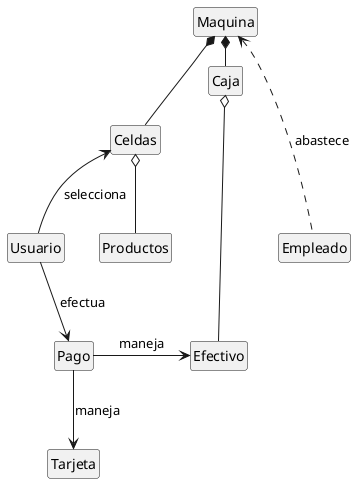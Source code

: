 @startuml diagramaDeClasesRelaciones
hide empty members
hide circles

class Maquina
class Pago
class Efectivo
class Tarjeta
class Usuario
class Productos
class Celdas
class Empleado
class Caja

Maquina *-- Celdas
Maquina *-r- Caja
Caja o-- Efectivo  
Celdas o-- Productos
Usuario -U-> Celdas : selecciona 
Usuario --> Pago : efectua 
Empleado .U..> Maquina : abastece
Pago -r-> Efectivo : maneja
Pago -d-> Tarjeta : maneja

@enduml
